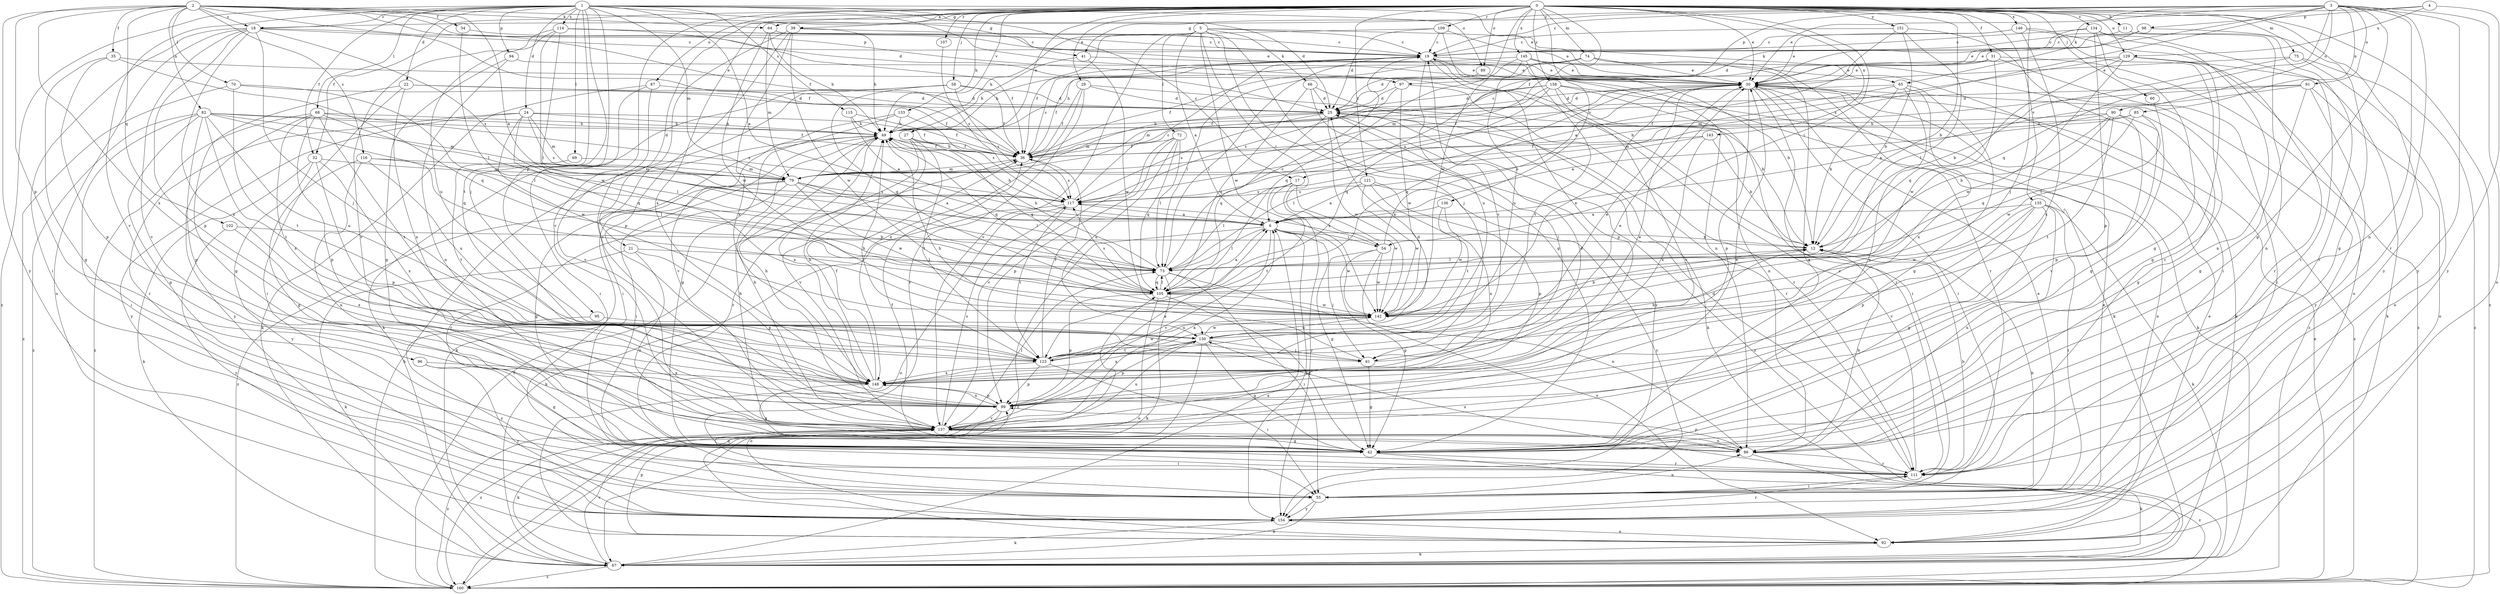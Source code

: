 strict digraph  {
0;
1;
2;
3;
4;
5;
6;
11;
12;
17;
18;
19;
21;
22;
24;
25;
27;
29;
30;
31;
32;
34;
35;
36;
39;
41;
42;
49;
54;
55;
58;
60;
61;
64;
65;
66;
67;
68;
69;
70;
72;
73;
74;
75;
79;
82;
85;
86;
87;
89;
90;
91;
92;
94;
95;
96;
97;
98;
99;
102;
105;
107;
109;
111;
114;
115;
116;
117;
121;
123;
129;
130;
133;
134;
135;
136;
137;
142;
143;
145;
146;
148;
151;
154;
158;
160;
0 -> 11  [label=b];
0 -> 12  [label=b];
0 -> 17  [label=c];
0 -> 21  [label=d];
0 -> 27  [label=e];
0 -> 29  [label=e];
0 -> 30  [label=e];
0 -> 31  [label=f];
0 -> 32  [label=f];
0 -> 39  [label=g];
0 -> 49  [label=h];
0 -> 54  [label=i];
0 -> 58  [label=j];
0 -> 60  [label=j];
0 -> 61  [label=j];
0 -> 64  [label=k];
0 -> 74  [label=m];
0 -> 75  [label=m];
0 -> 87  [label=o];
0 -> 89  [label=o];
0 -> 107  [label=r];
0 -> 109  [label=r];
0 -> 121  [label=t];
0 -> 129  [label=u];
0 -> 133  [label=v];
0 -> 134  [label=v];
0 -> 135  [label=v];
0 -> 136  [label=v];
0 -> 137  [label=v];
0 -> 142  [label=w];
0 -> 143  [label=x];
0 -> 145  [label=x];
0 -> 146  [label=x];
0 -> 148  [label=x];
0 -> 151  [label=y];
0 -> 154  [label=y];
0 -> 158  [label=z];
0 -> 160  [label=z];
1 -> 6  [label=a];
1 -> 12  [label=b];
1 -> 17  [label=c];
1 -> 18  [label=c];
1 -> 22  [label=d];
1 -> 24  [label=d];
1 -> 25  [label=d];
1 -> 30  [label=e];
1 -> 32  [label=f];
1 -> 61  [label=j];
1 -> 68  [label=l];
1 -> 69  [label=l];
1 -> 79  [label=m];
1 -> 89  [label=o];
1 -> 94  [label=p];
1 -> 95  [label=p];
1 -> 114  [label=s];
1 -> 115  [label=s];
1 -> 123  [label=t];
1 -> 137  [label=v];
1 -> 160  [label=z];
2 -> 6  [label=a];
2 -> 18  [label=c];
2 -> 25  [label=d];
2 -> 34  [label=f];
2 -> 35  [label=f];
2 -> 36  [label=f];
2 -> 41  [label=g];
2 -> 64  [label=k];
2 -> 70  [label=l];
2 -> 82  [label=n];
2 -> 96  [label=p];
2 -> 97  [label=p];
2 -> 102  [label=q];
2 -> 116  [label=s];
2 -> 148  [label=x];
2 -> 154  [label=y];
3 -> 18  [label=c];
3 -> 19  [label=c];
3 -> 30  [label=e];
3 -> 36  [label=f];
3 -> 41  [label=g];
3 -> 42  [label=g];
3 -> 65  [label=k];
3 -> 85  [label=n];
3 -> 86  [label=n];
3 -> 90  [label=o];
3 -> 91  [label=o];
3 -> 92  [label=o];
3 -> 105  [label=q];
3 -> 111  [label=r];
3 -> 117  [label=s];
3 -> 154  [label=y];
4 -> 97  [label=p];
4 -> 98  [label=p];
4 -> 129  [label=u];
4 -> 154  [label=y];
5 -> 6  [label=a];
5 -> 19  [label=c];
5 -> 36  [label=f];
5 -> 42  [label=g];
5 -> 54  [label=i];
5 -> 61  [label=j];
5 -> 65  [label=k];
5 -> 66  [label=k];
5 -> 72  [label=l];
5 -> 137  [label=v];
5 -> 142  [label=w];
6 -> 12  [label=b];
6 -> 42  [label=g];
6 -> 49  [label=h];
6 -> 54  [label=i];
6 -> 73  [label=l];
6 -> 137  [label=v];
6 -> 142  [label=w];
6 -> 154  [label=y];
6 -> 160  [label=z];
11 -> 19  [label=c];
11 -> 86  [label=n];
11 -> 111  [label=r];
12 -> 73  [label=l];
17 -> 73  [label=l];
17 -> 117  [label=s];
17 -> 123  [label=t];
17 -> 142  [label=w];
17 -> 154  [label=y];
18 -> 19  [label=c];
18 -> 36  [label=f];
18 -> 55  [label=i];
18 -> 61  [label=j];
18 -> 92  [label=o];
18 -> 99  [label=p];
18 -> 117  [label=s];
18 -> 137  [label=v];
18 -> 148  [label=x];
19 -> 30  [label=e];
19 -> 49  [label=h];
19 -> 67  [label=k];
19 -> 73  [label=l];
19 -> 99  [label=p];
19 -> 130  [label=u];
21 -> 67  [label=k];
21 -> 73  [label=l];
21 -> 86  [label=n];
21 -> 99  [label=p];
22 -> 25  [label=d];
22 -> 36  [label=f];
22 -> 42  [label=g];
22 -> 55  [label=i];
22 -> 148  [label=x];
24 -> 36  [label=f];
24 -> 49  [label=h];
24 -> 79  [label=m];
24 -> 105  [label=q];
24 -> 111  [label=r];
24 -> 117  [label=s];
24 -> 142  [label=w];
24 -> 154  [label=y];
25 -> 49  [label=h];
25 -> 61  [label=j];
25 -> 79  [label=m];
25 -> 105  [label=q];
25 -> 111  [label=r];
25 -> 117  [label=s];
25 -> 142  [label=w];
25 -> 160  [label=z];
27 -> 36  [label=f];
27 -> 105  [label=q];
27 -> 111  [label=r];
27 -> 123  [label=t];
27 -> 137  [label=v];
29 -> 12  [label=b];
29 -> 25  [label=d];
29 -> 36  [label=f];
29 -> 111  [label=r];
29 -> 148  [label=x];
30 -> 25  [label=d];
30 -> 55  [label=i];
30 -> 92  [label=o];
30 -> 99  [label=p];
30 -> 105  [label=q];
30 -> 111  [label=r];
30 -> 117  [label=s];
30 -> 160  [label=z];
31 -> 30  [label=e];
31 -> 55  [label=i];
31 -> 79  [label=m];
31 -> 142  [label=w];
31 -> 160  [label=z];
32 -> 67  [label=k];
32 -> 79  [label=m];
32 -> 99  [label=p];
32 -> 148  [label=x];
32 -> 154  [label=y];
34 -> 19  [label=c];
34 -> 73  [label=l];
35 -> 30  [label=e];
35 -> 42  [label=g];
35 -> 99  [label=p];
35 -> 105  [label=q];
36 -> 19  [label=c];
36 -> 49  [label=h];
36 -> 79  [label=m];
36 -> 117  [label=s];
39 -> 19  [label=c];
39 -> 49  [label=h];
39 -> 99  [label=p];
39 -> 137  [label=v];
39 -> 142  [label=w];
39 -> 148  [label=x];
41 -> 30  [label=e];
41 -> 49  [label=h];
41 -> 142  [label=w];
42 -> 36  [label=f];
42 -> 111  [label=r];
42 -> 160  [label=z];
49 -> 36  [label=f];
49 -> 55  [label=i];
49 -> 67  [label=k];
49 -> 105  [label=q];
49 -> 148  [label=x];
54 -> 30  [label=e];
54 -> 42  [label=g];
54 -> 61  [label=j];
54 -> 92  [label=o];
54 -> 117  [label=s];
54 -> 142  [label=w];
55 -> 12  [label=b];
55 -> 30  [label=e];
55 -> 67  [label=k];
55 -> 86  [label=n];
55 -> 154  [label=y];
58 -> 25  [label=d];
58 -> 36  [label=f];
58 -> 55  [label=i];
58 -> 67  [label=k];
58 -> 105  [label=q];
58 -> 117  [label=s];
60 -> 42  [label=g];
61 -> 30  [label=e];
61 -> 42  [label=g];
61 -> 49  [label=h];
64 -> 19  [label=c];
64 -> 49  [label=h];
64 -> 79  [label=m];
64 -> 142  [label=w];
65 -> 12  [label=b];
65 -> 25  [label=d];
65 -> 36  [label=f];
65 -> 42  [label=g];
65 -> 137  [label=v];
65 -> 148  [label=x];
66 -> 25  [label=d];
66 -> 67  [label=k];
66 -> 105  [label=q];
66 -> 154  [label=y];
67 -> 6  [label=a];
67 -> 137  [label=v];
67 -> 160  [label=z];
68 -> 49  [label=h];
68 -> 73  [label=l];
68 -> 99  [label=p];
68 -> 117  [label=s];
68 -> 123  [label=t];
68 -> 148  [label=x];
68 -> 154  [label=y];
68 -> 160  [label=z];
69 -> 79  [label=m];
69 -> 123  [label=t];
70 -> 25  [label=d];
70 -> 73  [label=l];
70 -> 123  [label=t];
70 -> 160  [label=z];
72 -> 36  [label=f];
72 -> 73  [label=l];
72 -> 99  [label=p];
72 -> 105  [label=q];
72 -> 130  [label=u];
72 -> 137  [label=v];
73 -> 19  [label=c];
73 -> 49  [label=h];
73 -> 55  [label=i];
73 -> 67  [label=k];
73 -> 86  [label=n];
73 -> 105  [label=q];
74 -> 25  [label=d];
74 -> 30  [label=e];
74 -> 36  [label=f];
74 -> 42  [label=g];
74 -> 49  [label=h];
74 -> 111  [label=r];
75 -> 12  [label=b];
75 -> 30  [label=e];
75 -> 92  [label=o];
75 -> 160  [label=z];
79 -> 6  [label=a];
79 -> 42  [label=g];
79 -> 73  [label=l];
79 -> 111  [label=r];
79 -> 117  [label=s];
79 -> 142  [label=w];
79 -> 160  [label=z];
82 -> 36  [label=f];
82 -> 42  [label=g];
82 -> 49  [label=h];
82 -> 55  [label=i];
82 -> 79  [label=m];
82 -> 99  [label=p];
82 -> 105  [label=q];
82 -> 123  [label=t];
82 -> 130  [label=u];
82 -> 160  [label=z];
85 -> 6  [label=a];
85 -> 42  [label=g];
85 -> 49  [label=h];
85 -> 73  [label=l];
85 -> 142  [label=w];
86 -> 12  [label=b];
86 -> 49  [label=h];
86 -> 67  [label=k];
86 -> 99  [label=p];
86 -> 111  [label=r];
87 -> 25  [label=d];
87 -> 55  [label=i];
87 -> 67  [label=k];
87 -> 137  [label=v];
89 -> 12  [label=b];
89 -> 73  [label=l];
90 -> 12  [label=b];
90 -> 49  [label=h];
90 -> 79  [label=m];
90 -> 99  [label=p];
90 -> 105  [label=q];
90 -> 123  [label=t];
90 -> 137  [label=v];
91 -> 6  [label=a];
91 -> 25  [label=d];
91 -> 36  [label=f];
91 -> 42  [label=g];
91 -> 92  [label=o];
91 -> 154  [label=y];
92 -> 30  [label=e];
92 -> 67  [label=k];
92 -> 99  [label=p];
94 -> 30  [label=e];
94 -> 42  [label=g];
94 -> 86  [label=n];
95 -> 130  [label=u];
95 -> 154  [label=y];
96 -> 42  [label=g];
96 -> 148  [label=x];
96 -> 154  [label=y];
97 -> 25  [label=d];
97 -> 111  [label=r];
97 -> 117  [label=s];
97 -> 142  [label=w];
98 -> 19  [label=c];
98 -> 25  [label=d];
98 -> 30  [label=e];
98 -> 42  [label=g];
99 -> 6  [label=a];
99 -> 49  [label=h];
99 -> 137  [label=v];
99 -> 148  [label=x];
99 -> 160  [label=z];
102 -> 12  [label=b];
102 -> 148  [label=x];
102 -> 154  [label=y];
105 -> 6  [label=a];
105 -> 42  [label=g];
105 -> 73  [label=l];
105 -> 92  [label=o];
105 -> 99  [label=p];
105 -> 117  [label=s];
105 -> 142  [label=w];
107 -> 117  [label=s];
109 -> 19  [label=c];
109 -> 25  [label=d];
109 -> 30  [label=e];
109 -> 49  [label=h];
109 -> 86  [label=n];
111 -> 12  [label=b];
111 -> 19  [label=c];
111 -> 25  [label=d];
111 -> 55  [label=i];
111 -> 130  [label=u];
114 -> 19  [label=c];
114 -> 30  [label=e];
114 -> 36  [label=f];
114 -> 73  [label=l];
114 -> 130  [label=u];
114 -> 137  [label=v];
114 -> 142  [label=w];
115 -> 6  [label=a];
115 -> 36  [label=f];
115 -> 49  [label=h];
116 -> 42  [label=g];
116 -> 73  [label=l];
116 -> 79  [label=m];
116 -> 86  [label=n];
116 -> 130  [label=u];
117 -> 6  [label=a];
117 -> 19  [label=c];
117 -> 67  [label=k];
117 -> 92  [label=o];
117 -> 123  [label=t];
121 -> 6  [label=a];
121 -> 99  [label=p];
121 -> 117  [label=s];
121 -> 123  [label=t];
121 -> 142  [label=w];
121 -> 154  [label=y];
123 -> 12  [label=b];
123 -> 19  [label=c];
123 -> 25  [label=d];
123 -> 36  [label=f];
123 -> 49  [label=h];
123 -> 55  [label=i];
123 -> 99  [label=p];
123 -> 142  [label=w];
123 -> 148  [label=x];
129 -> 30  [label=e];
129 -> 42  [label=g];
129 -> 67  [label=k];
129 -> 79  [label=m];
129 -> 105  [label=q];
129 -> 111  [label=r];
129 -> 142  [label=w];
130 -> 30  [label=e];
130 -> 42  [label=g];
130 -> 61  [label=j];
130 -> 92  [label=o];
130 -> 99  [label=p];
130 -> 123  [label=t];
130 -> 142  [label=w];
130 -> 148  [label=x];
133 -> 42  [label=g];
133 -> 49  [label=h];
133 -> 117  [label=s];
133 -> 137  [label=v];
134 -> 19  [label=c];
134 -> 30  [label=e];
134 -> 42  [label=g];
134 -> 86  [label=n];
134 -> 99  [label=p];
134 -> 111  [label=r];
135 -> 6  [label=a];
135 -> 42  [label=g];
135 -> 55  [label=i];
135 -> 67  [label=k];
135 -> 86  [label=n];
135 -> 99  [label=p];
135 -> 137  [label=v];
135 -> 142  [label=w];
136 -> 6  [label=a];
136 -> 142  [label=w];
136 -> 148  [label=x];
137 -> 6  [label=a];
137 -> 30  [label=e];
137 -> 42  [label=g];
137 -> 49  [label=h];
137 -> 55  [label=i];
137 -> 67  [label=k];
137 -> 73  [label=l];
137 -> 86  [label=n];
137 -> 117  [label=s];
137 -> 130  [label=u];
137 -> 160  [label=z];
142 -> 12  [label=b];
142 -> 30  [label=e];
142 -> 130  [label=u];
143 -> 12  [label=b];
143 -> 36  [label=f];
143 -> 73  [label=l];
143 -> 148  [label=x];
145 -> 30  [label=e];
145 -> 36  [label=f];
145 -> 67  [label=k];
145 -> 105  [label=q];
145 -> 123  [label=t];
145 -> 130  [label=u];
145 -> 160  [label=z];
146 -> 19  [label=c];
146 -> 30  [label=e];
146 -> 92  [label=o];
146 -> 111  [label=r];
146 -> 148  [label=x];
148 -> 25  [label=d];
148 -> 30  [label=e];
148 -> 36  [label=f];
148 -> 42  [label=g];
148 -> 49  [label=h];
148 -> 99  [label=p];
151 -> 6  [label=a];
151 -> 12  [label=b];
151 -> 19  [label=c];
151 -> 55  [label=i];
151 -> 73  [label=l];
154 -> 30  [label=e];
154 -> 67  [label=k];
154 -> 92  [label=o];
154 -> 111  [label=r];
158 -> 25  [label=d];
158 -> 36  [label=f];
158 -> 55  [label=i];
158 -> 67  [label=k];
158 -> 79  [label=m];
158 -> 86  [label=n];
158 -> 105  [label=q];
158 -> 137  [label=v];
160 -> 30  [label=e];
160 -> 36  [label=f];
160 -> 49  [label=h];
160 -> 105  [label=q];
}
